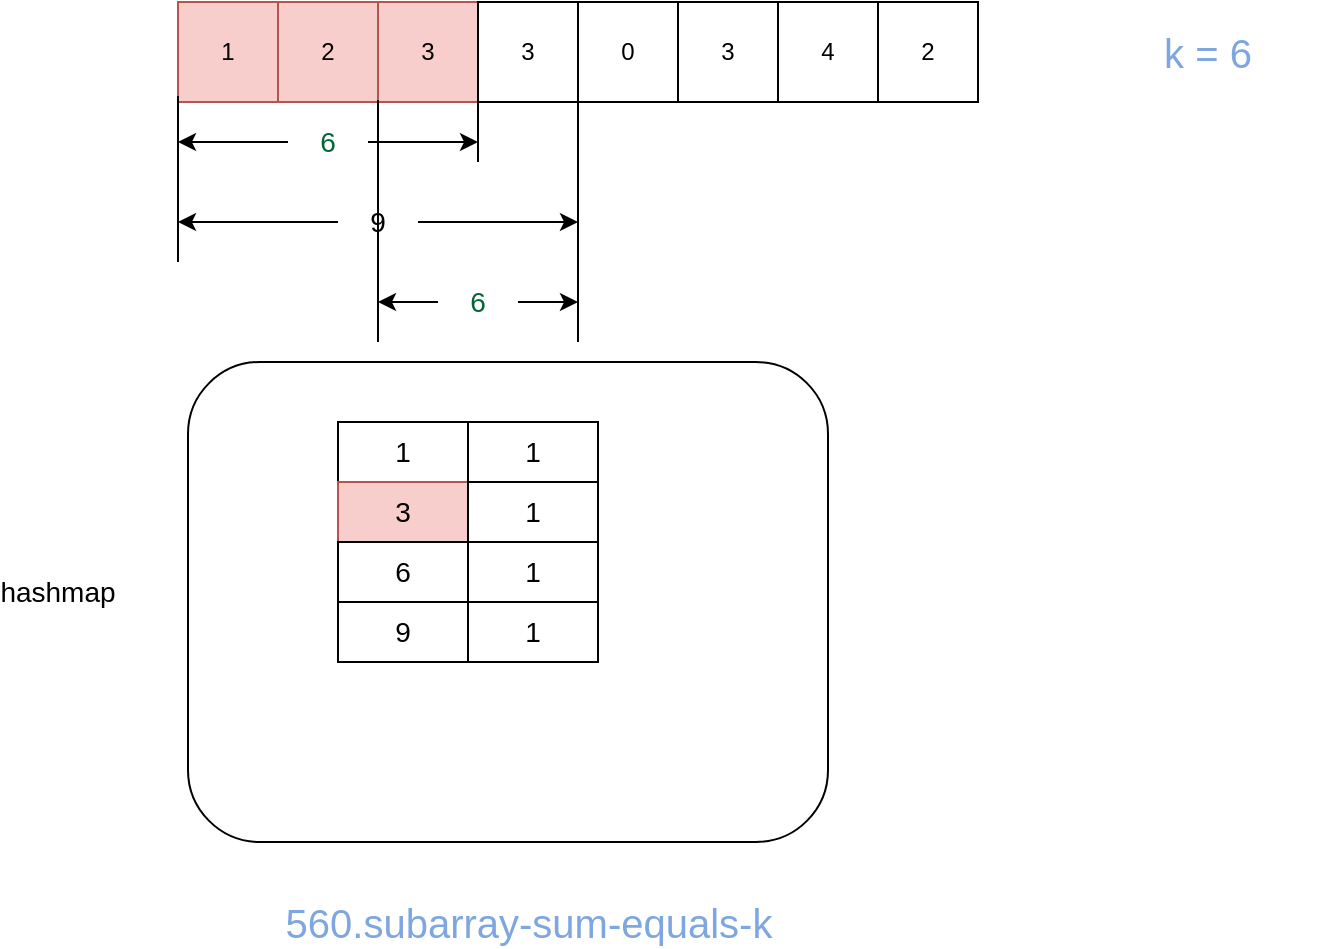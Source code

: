 <mxfile version="10.8.2" type="device"><diagram id="xFxd8wiRep7FchxX0ach" name="第 1 页"><mxGraphModel dx="918" dy="510" grid="1" gridSize="10" guides="1" tooltips="1" connect="1" arrows="1" fold="1" page="1" pageScale="1" pageWidth="827" pageHeight="1169" math="0" shadow="0"><root><mxCell id="0"/><mxCell id="1" parent="0"/><mxCell id="TOb9_TIdpQY2wWVGbmdR-1" value="1" style="rounded=0;whiteSpace=wrap;html=1;fillColor=#f8cecc;strokeColor=#b85450;" vertex="1" parent="1"><mxGeometry x="160" y="40" width="50" height="50" as="geometry"/></mxCell><mxCell id="TOb9_TIdpQY2wWVGbmdR-2" value="2" style="rounded=0;whiteSpace=wrap;html=1;fillColor=#f8cecc;strokeColor=#b85450;" vertex="1" parent="1"><mxGeometry x="210" y="40" width="50" height="50" as="geometry"/></mxCell><mxCell id="TOb9_TIdpQY2wWVGbmdR-3" value="3" style="rounded=0;whiteSpace=wrap;html=1;fillColor=#f8cecc;strokeColor=#b85450;" vertex="1" parent="1"><mxGeometry x="260" y="40" width="50" height="50" as="geometry"/></mxCell><mxCell id="TOb9_TIdpQY2wWVGbmdR-4" value="3" style="rounded=0;whiteSpace=wrap;html=1;" vertex="1" parent="1"><mxGeometry x="310" y="40" width="50" height="50" as="geometry"/></mxCell><mxCell id="TOb9_TIdpQY2wWVGbmdR-5" value="0" style="rounded=0;whiteSpace=wrap;html=1;" vertex="1" parent="1"><mxGeometry x="360" y="40" width="50" height="50" as="geometry"/></mxCell><mxCell id="TOb9_TIdpQY2wWVGbmdR-6" value="3" style="rounded=0;whiteSpace=wrap;html=1;" vertex="1" parent="1"><mxGeometry x="410" y="40" width="50" height="50" as="geometry"/></mxCell><mxCell id="TOb9_TIdpQY2wWVGbmdR-7" value="4" style="rounded=0;whiteSpace=wrap;html=1;" vertex="1" parent="1"><mxGeometry x="460" y="40" width="50" height="50" as="geometry"/></mxCell><mxCell id="TOb9_TIdpQY2wWVGbmdR-8" value="2" style="rounded=0;whiteSpace=wrap;html=1;" vertex="1" parent="1"><mxGeometry x="510" y="40" width="50" height="50" as="geometry"/></mxCell><mxCell id="TOb9_TIdpQY2wWVGbmdR-9" value="k = 6" style="text;html=1;strokeColor=none;fillColor=none;align=center;verticalAlign=middle;whiteSpace=wrap;rounded=0;fontColor=#7EA6E0;fontSize=20;" vertex="1" parent="1"><mxGeometry x="610" y="52.5" width="130" height="25" as="geometry"/></mxCell><mxCell id="TOb9_TIdpQY2wWVGbmdR-10" value="" style="endArrow=none;html=1;fontSize=20;fontColor=#7EA6E0;entryX=0;entryY=0.94;entryDx=0;entryDy=0;entryPerimeter=0;" edge="1" parent="1" target="TOb9_TIdpQY2wWVGbmdR-1"><mxGeometry width="50" height="50" relative="1" as="geometry"><mxPoint x="160" y="120" as="sourcePoint"/><mxPoint x="210" y="110" as="targetPoint"/></mxGeometry></mxCell><mxCell id="TOb9_TIdpQY2wWVGbmdR-11" value="" style="endArrow=none;html=1;fontSize=20;fontColor=#7EA6E0;entryX=1.04;entryY=1;entryDx=0;entryDy=0;entryPerimeter=0;" edge="1" parent="1"><mxGeometry width="50" height="50" relative="1" as="geometry"><mxPoint x="310" y="120" as="sourcePoint"/><mxPoint x="310" y="90" as="targetPoint"/></mxGeometry></mxCell><mxCell id="TOb9_TIdpQY2wWVGbmdR-12" value="6" style="text;html=1;strokeColor=none;fillColor=none;align=center;verticalAlign=middle;whiteSpace=wrap;rounded=0;fontSize=14;fontColor=#006633;" vertex="1" parent="1"><mxGeometry x="215" y="100" width="40" height="20" as="geometry"/></mxCell><mxCell id="TOb9_TIdpQY2wWVGbmdR-13" value="" style="endArrow=none;html=1;fontSize=20;fontColor=#7EA6E0;" edge="1" parent="1"><mxGeometry width="50" height="50" relative="1" as="geometry"><mxPoint x="160" y="170" as="sourcePoint"/><mxPoint x="160" y="90" as="targetPoint"/></mxGeometry></mxCell><mxCell id="TOb9_TIdpQY2wWVGbmdR-14" value="" style="endArrow=none;html=1;fontSize=20;fontColor=#7EA6E0;entryX=0;entryY=0.96;entryDx=0;entryDy=0;entryPerimeter=0;" edge="1" parent="1" target="TOb9_TIdpQY2wWVGbmdR-5"><mxGeometry width="50" height="50" relative="1" as="geometry"><mxPoint x="360" y="170" as="sourcePoint"/><mxPoint x="169.5" y="140" as="targetPoint"/></mxGeometry></mxCell><mxCell id="TOb9_TIdpQY2wWVGbmdR-15" value="9" style="text;html=1;strokeColor=none;fillColor=none;align=center;verticalAlign=middle;whiteSpace=wrap;rounded=0;fontSize=14;fontColor=#000000;" vertex="1" parent="1"><mxGeometry x="240" y="140" width="40" height="20" as="geometry"/></mxCell><mxCell id="TOb9_TIdpQY2wWVGbmdR-16" value="" style="endArrow=classic;html=1;fontSize=14;fontColor=#000000;exitX=0;exitY=0.5;exitDx=0;exitDy=0;" edge="1" parent="1" source="TOb9_TIdpQY2wWVGbmdR-12"><mxGeometry width="50" height="50" relative="1" as="geometry"><mxPoint x="160" y="240" as="sourcePoint"/><mxPoint x="160" y="110" as="targetPoint"/></mxGeometry></mxCell><mxCell id="TOb9_TIdpQY2wWVGbmdR-17" value="" style="endArrow=classic;html=1;fontSize=14;fontColor=#000000;exitX=1;exitY=0.5;exitDx=0;exitDy=0;" edge="1" parent="1" source="TOb9_TIdpQY2wWVGbmdR-12"><mxGeometry width="50" height="50" relative="1" as="geometry"><mxPoint x="150" y="240" as="sourcePoint"/><mxPoint x="310" y="110" as="targetPoint"/></mxGeometry></mxCell><mxCell id="TOb9_TIdpQY2wWVGbmdR-18" value="" style="endArrow=classic;html=1;fontSize=14;fontColor=#000000;exitX=0;exitY=0.5;exitDx=0;exitDy=0;" edge="1" parent="1" source="TOb9_TIdpQY2wWVGbmdR-15"><mxGeometry width="50" height="50" relative="1" as="geometry"><mxPoint x="225" y="120" as="sourcePoint"/><mxPoint x="160" y="150" as="targetPoint"/></mxGeometry></mxCell><mxCell id="TOb9_TIdpQY2wWVGbmdR-19" value="" style="endArrow=classic;html=1;fontSize=14;fontColor=#000000;exitX=1;exitY=0.5;exitDx=0;exitDy=0;" edge="1" parent="1" source="TOb9_TIdpQY2wWVGbmdR-15"><mxGeometry width="50" height="50" relative="1" as="geometry"><mxPoint x="235" y="130" as="sourcePoint"/><mxPoint x="360" y="150" as="targetPoint"/></mxGeometry></mxCell><mxCell id="TOb9_TIdpQY2wWVGbmdR-20" value="" style="rounded=1;whiteSpace=wrap;html=1;fontSize=14;fontColor=#000000;" vertex="1" parent="1"><mxGeometry x="165" y="220" width="320" height="240" as="geometry"/></mxCell><mxCell id="TOb9_TIdpQY2wWVGbmdR-21" value="hashmap" style="text;html=1;strokeColor=none;fillColor=none;align=center;verticalAlign=middle;whiteSpace=wrap;rounded=0;fontSize=14;fontColor=#000000;" vertex="1" parent="1"><mxGeometry x="80" y="325" width="40" height="20" as="geometry"/></mxCell><mxCell id="TOb9_TIdpQY2wWVGbmdR-22" value="1" style="rounded=0;whiteSpace=wrap;html=1;fontSize=14;fontColor=#000000;" vertex="1" parent="1"><mxGeometry x="240" y="250" width="65" height="30" as="geometry"/></mxCell><mxCell id="TOb9_TIdpQY2wWVGbmdR-23" value="3" style="rounded=0;whiteSpace=wrap;html=1;fontSize=14;fillColor=#f8cecc;strokeColor=#b85450;" vertex="1" parent="1"><mxGeometry x="240" y="280" width="65" height="30" as="geometry"/></mxCell><mxCell id="TOb9_TIdpQY2wWVGbmdR-26" value="6" style="rounded=0;whiteSpace=wrap;html=1;fontSize=14;fontColor=#000000;" vertex="1" parent="1"><mxGeometry x="240" y="310" width="65" height="30" as="geometry"/></mxCell><mxCell id="TOb9_TIdpQY2wWVGbmdR-27" value="9" style="rounded=0;whiteSpace=wrap;html=1;fontSize=14;fontColor=#000000;" vertex="1" parent="1"><mxGeometry x="240" y="340" width="65" height="30" as="geometry"/></mxCell><mxCell id="TOb9_TIdpQY2wWVGbmdR-29" value="1" style="rounded=0;whiteSpace=wrap;html=1;fontSize=14;fontColor=#000000;" vertex="1" parent="1"><mxGeometry x="305" y="250" width="65" height="30" as="geometry"/></mxCell><mxCell id="TOb9_TIdpQY2wWVGbmdR-30" value="1" style="rounded=0;whiteSpace=wrap;html=1;fontSize=14;fontColor=#000000;" vertex="1" parent="1"><mxGeometry x="305" y="280" width="65" height="30" as="geometry"/></mxCell><mxCell id="TOb9_TIdpQY2wWVGbmdR-31" value="1" style="rounded=0;whiteSpace=wrap;html=1;fontSize=14;fontColor=#000000;" vertex="1" parent="1"><mxGeometry x="305" y="310" width="65" height="30" as="geometry"/></mxCell><mxCell id="TOb9_TIdpQY2wWVGbmdR-32" value="1" style="rounded=0;whiteSpace=wrap;html=1;fontSize=14;fontColor=#000000;" vertex="1" parent="1"><mxGeometry x="305" y="340" width="65" height="30" as="geometry"/></mxCell><mxCell id="TOb9_TIdpQY2wWVGbmdR-34" value="" style="endArrow=none;html=1;fontSize=20;fontColor=#7EA6E0;entryX=0.98;entryY=0.98;entryDx=0;entryDy=0;entryPerimeter=0;" edge="1" parent="1"><mxGeometry width="50" height="50" relative="1" as="geometry"><mxPoint x="260" y="210" as="sourcePoint"/><mxPoint x="260" y="89" as="targetPoint"/></mxGeometry></mxCell><mxCell id="TOb9_TIdpQY2wWVGbmdR-35" value="" style="endArrow=none;html=1;fontSize=20;fontColor=#7EA6E0;" edge="1" parent="1"><mxGeometry width="50" height="50" relative="1" as="geometry"><mxPoint x="360" y="210" as="sourcePoint"/><mxPoint x="360" y="90" as="targetPoint"/></mxGeometry></mxCell><mxCell id="TOb9_TIdpQY2wWVGbmdR-36" value="6" style="text;html=1;strokeColor=none;fillColor=none;align=center;verticalAlign=middle;whiteSpace=wrap;rounded=0;fontSize=14;fontColor=#006633;" vertex="1" parent="1"><mxGeometry x="290" y="180" width="40" height="20" as="geometry"/></mxCell><mxCell id="TOb9_TIdpQY2wWVGbmdR-37" value="" style="endArrow=classic;html=1;fontSize=14;fontColor=#000000;exitX=0;exitY=0.5;exitDx=0;exitDy=0;" edge="1" parent="1" source="TOb9_TIdpQY2wWVGbmdR-36"><mxGeometry width="50" height="50" relative="1" as="geometry"><mxPoint x="250" y="160" as="sourcePoint"/><mxPoint x="260" y="190" as="targetPoint"/></mxGeometry></mxCell><mxCell id="TOb9_TIdpQY2wWVGbmdR-40" value="" style="endArrow=classic;html=1;fontSize=14;fontColor=#000000;" edge="1" parent="1" source="TOb9_TIdpQY2wWVGbmdR-36"><mxGeometry width="50" height="50" relative="1" as="geometry"><mxPoint x="290" y="160" as="sourcePoint"/><mxPoint x="360" y="190" as="targetPoint"/></mxGeometry></mxCell><mxCell id="TOb9_TIdpQY2wWVGbmdR-43" value="560.subarray-sum-equals-k" style="text;html=1;strokeColor=none;fillColor=none;align=center;verticalAlign=middle;whiteSpace=wrap;rounded=0;fontSize=20;fontColor=#7EA6E0;" vertex="1" parent="1"><mxGeometry x="182.5" y="500" width="305" as="geometry"/></mxCell></root></mxGraphModel></diagram></mxfile>